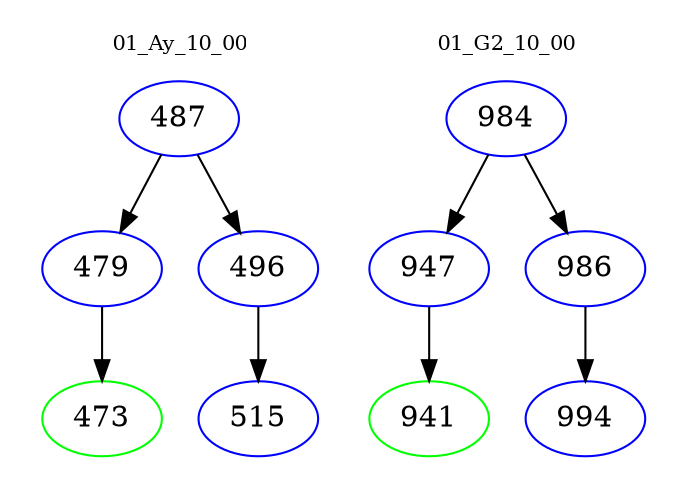 digraph{
subgraph cluster_0 {
color = white
label = "01_Ay_10_00";
fontsize=10;
T0_487 [label="487", color="blue"]
T0_487 -> T0_479 [color="black"]
T0_479 [label="479", color="blue"]
T0_479 -> T0_473 [color="black"]
T0_473 [label="473", color="green"]
T0_487 -> T0_496 [color="black"]
T0_496 [label="496", color="blue"]
T0_496 -> T0_515 [color="black"]
T0_515 [label="515", color="blue"]
}
subgraph cluster_1 {
color = white
label = "01_G2_10_00";
fontsize=10;
T1_984 [label="984", color="blue"]
T1_984 -> T1_947 [color="black"]
T1_947 [label="947", color="blue"]
T1_947 -> T1_941 [color="black"]
T1_941 [label="941", color="green"]
T1_984 -> T1_986 [color="black"]
T1_986 [label="986", color="blue"]
T1_986 -> T1_994 [color="black"]
T1_994 [label="994", color="blue"]
}
}
